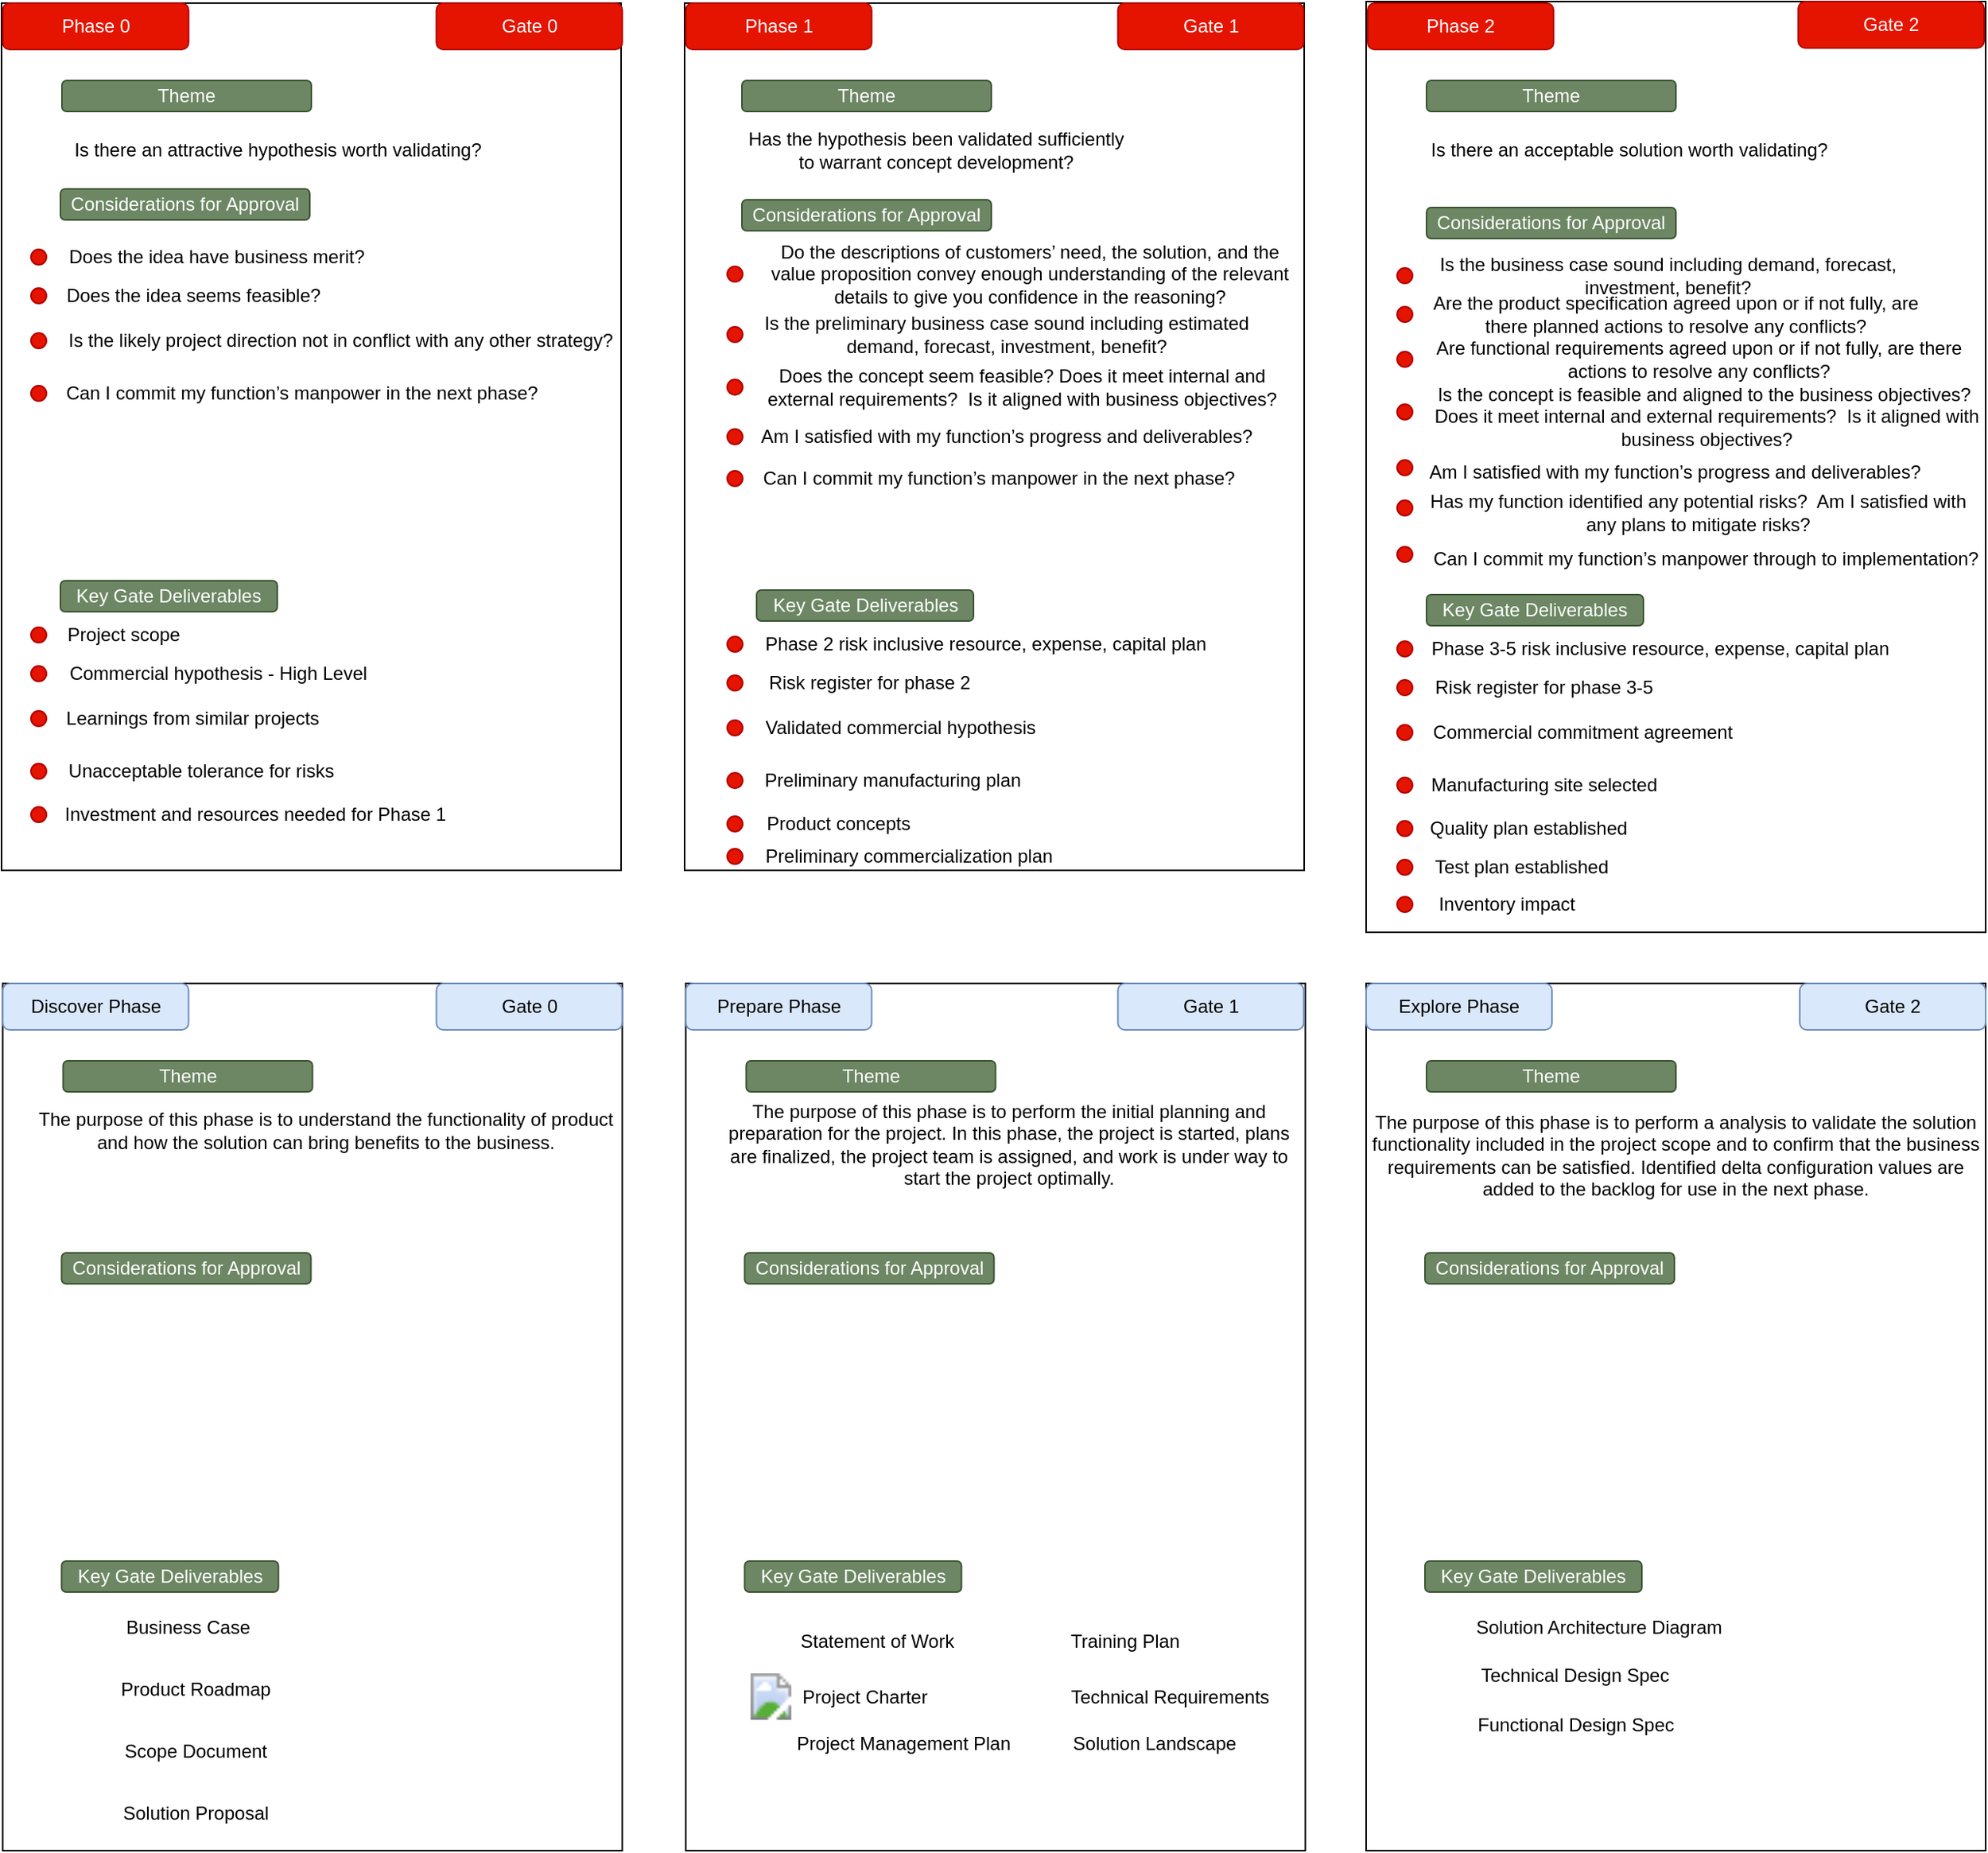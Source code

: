 <mxfile version="21.6.2" type="github">
  <diagram name="Page-1" id="pNQiBkeibn6qI7dJQPxl">
    <mxGraphModel dx="1190" dy="912" grid="1" gridSize="10" guides="1" tooltips="1" connect="1" arrows="1" fold="1" page="1" pageScale="1" pageWidth="850" pageHeight="1100" math="0" shadow="0">
      <root>
        <mxCell id="0" />
        <mxCell id="1" parent="0" />
        <mxCell id="GhYkBc8JFWrLMJiVdWdc-1" value="" style="rounded=0;whiteSpace=wrap;html=1;" vertex="1" parent="1">
          <mxGeometry x="1360" y="41" width="400" height="560" as="geometry" />
        </mxCell>
        <mxCell id="GhYkBc8JFWrLMJiVdWdc-2" value="" style="rounded=0;whiteSpace=wrap;html=1;" vertex="1" parent="1">
          <mxGeometry x="919" y="41" width="400" height="560" as="geometry" />
        </mxCell>
        <mxCell id="GhYkBc8JFWrLMJiVdWdc-3" value="Gate 0" style="rounded=1;whiteSpace=wrap;html=1;fillColor=#e51400;strokeColor=#B20000;fontColor=#ffffff;" vertex="1" parent="1">
          <mxGeometry x="1199.75" y="41" width="120" height="30" as="geometry" />
        </mxCell>
        <mxCell id="GhYkBc8JFWrLMJiVdWdc-4" value="" style="ellipse;whiteSpace=wrap;html=1;aspect=fixed;fillColor=#e51400;strokeColor=#B20000;fontColor=#ffffff;" vertex="1" parent="1">
          <mxGeometry x="938" y="444" width="10" height="10" as="geometry" />
        </mxCell>
        <mxCell id="GhYkBc8JFWrLMJiVdWdc-5" value="Project scope" style="text;html=1;strokeColor=none;fillColor=none;align=center;verticalAlign=middle;whiteSpace=wrap;rounded=0;" vertex="1" parent="1">
          <mxGeometry x="958" y="434" width="80" height="30" as="geometry" />
        </mxCell>
        <mxCell id="GhYkBc8JFWrLMJiVdWdc-6" value="" style="ellipse;whiteSpace=wrap;html=1;aspect=fixed;fillColor=#e51400;strokeColor=#B20000;fontColor=#ffffff;" vertex="1" parent="1">
          <mxGeometry x="938" y="469" width="10" height="10" as="geometry" />
        </mxCell>
        <mxCell id="GhYkBc8JFWrLMJiVdWdc-7" value="Commercial hypothesis - High Level" style="text;html=1;strokeColor=none;fillColor=none;align=center;verticalAlign=middle;whiteSpace=wrap;rounded=0;" vertex="1" parent="1">
          <mxGeometry x="958" y="459" width="202" height="30" as="geometry" />
        </mxCell>
        <mxCell id="GhYkBc8JFWrLMJiVdWdc-8" value="" style="ellipse;whiteSpace=wrap;html=1;aspect=fixed;fillColor=#e51400;strokeColor=#B20000;fontColor=#ffffff;" vertex="1" parent="1">
          <mxGeometry x="938" y="498" width="10" height="10" as="geometry" />
        </mxCell>
        <mxCell id="GhYkBc8JFWrLMJiVdWdc-9" value="Learnings from similar projects" style="text;html=1;strokeColor=none;fillColor=none;align=center;verticalAlign=middle;whiteSpace=wrap;rounded=0;" vertex="1" parent="1">
          <mxGeometry x="958" y="488" width="169" height="30" as="geometry" />
        </mxCell>
        <mxCell id="GhYkBc8JFWrLMJiVdWdc-10" value="" style="ellipse;whiteSpace=wrap;html=1;aspect=fixed;fillColor=#e51400;strokeColor=#B20000;fontColor=#ffffff;" vertex="1" parent="1">
          <mxGeometry x="938" y="532" width="10" height="10" as="geometry" />
        </mxCell>
        <mxCell id="GhYkBc8JFWrLMJiVdWdc-11" value="Unacceptable tolerance for risks" style="text;html=1;strokeColor=none;fillColor=none;align=center;verticalAlign=middle;whiteSpace=wrap;rounded=0;" vertex="1" parent="1">
          <mxGeometry x="958" y="522" width="180" height="30" as="geometry" />
        </mxCell>
        <mxCell id="GhYkBc8JFWrLMJiVdWdc-12" value="" style="ellipse;whiteSpace=wrap;html=1;aspect=fixed;fillColor=#e51400;strokeColor=#B20000;fontColor=#ffffff;" vertex="1" parent="1">
          <mxGeometry x="938" y="560" width="10" height="10" as="geometry" />
        </mxCell>
        <mxCell id="GhYkBc8JFWrLMJiVdWdc-13" value="Investment and resources needed for Phase 1" style="text;html=1;strokeColor=none;fillColor=none;align=center;verticalAlign=middle;whiteSpace=wrap;rounded=0;" vertex="1" parent="1">
          <mxGeometry x="958" y="550" width="250" height="30" as="geometry" />
        </mxCell>
        <mxCell id="GhYkBc8JFWrLMJiVdWdc-14" value="Key Gate Deliverables" style="rounded=1;whiteSpace=wrap;html=1;fillColor=#6d8764;fontColor=#ffffff;strokeColor=#3A5431;" vertex="1" parent="1">
          <mxGeometry x="957" y="414" width="140" height="20" as="geometry" />
        </mxCell>
        <mxCell id="GhYkBc8JFWrLMJiVdWdc-15" value="" style="ellipse;whiteSpace=wrap;html=1;aspect=fixed;fillColor=#e51400;strokeColor=#B20000;fontColor=#ffffff;" vertex="1" parent="1">
          <mxGeometry x="938" y="200" width="10" height="10" as="geometry" />
        </mxCell>
        <mxCell id="GhYkBc8JFWrLMJiVdWdc-16" value="Does the idea have business merit?" style="text;html=1;strokeColor=none;fillColor=none;align=center;verticalAlign=middle;whiteSpace=wrap;rounded=0;" vertex="1" parent="1">
          <mxGeometry x="958" y="190" width="200" height="30" as="geometry" />
        </mxCell>
        <mxCell id="GhYkBc8JFWrLMJiVdWdc-17" value="" style="ellipse;whiteSpace=wrap;html=1;aspect=fixed;fillColor=#e51400;strokeColor=#B20000;fontColor=#ffffff;" vertex="1" parent="1">
          <mxGeometry x="938" y="225" width="10" height="10" as="geometry" />
        </mxCell>
        <mxCell id="GhYkBc8JFWrLMJiVdWdc-18" value="Does the idea seems feasible?" style="text;html=1;strokeColor=none;fillColor=none;align=center;verticalAlign=middle;whiteSpace=wrap;rounded=0;" vertex="1" parent="1">
          <mxGeometry x="958" y="215" width="170" height="30" as="geometry" />
        </mxCell>
        <mxCell id="GhYkBc8JFWrLMJiVdWdc-19" value="" style="ellipse;whiteSpace=wrap;html=1;aspect=fixed;fillColor=#e51400;strokeColor=#B20000;fontColor=#ffffff;" vertex="1" parent="1">
          <mxGeometry x="938" y="254" width="10" height="10" as="geometry" />
        </mxCell>
        <mxCell id="GhYkBc8JFWrLMJiVdWdc-20" value="Is the likely project direction not in conflict with any other strategy?" style="text;html=1;strokeColor=none;fillColor=none;align=center;verticalAlign=middle;whiteSpace=wrap;rounded=0;" vertex="1" parent="1">
          <mxGeometry x="958" y="244" width="360" height="30" as="geometry" />
        </mxCell>
        <mxCell id="GhYkBc8JFWrLMJiVdWdc-21" value="" style="ellipse;whiteSpace=wrap;html=1;aspect=fixed;fillColor=#e51400;strokeColor=#B20000;fontColor=#ffffff;" vertex="1" parent="1">
          <mxGeometry x="938" y="288" width="10" height="10" as="geometry" />
        </mxCell>
        <mxCell id="GhYkBc8JFWrLMJiVdWdc-22" value="Can I commit my function’s manpower in the next phase?" style="text;html=1;strokeColor=none;fillColor=none;align=center;verticalAlign=middle;whiteSpace=wrap;rounded=0;" vertex="1" parent="1">
          <mxGeometry x="958" y="278" width="310" height="30" as="geometry" />
        </mxCell>
        <mxCell id="GhYkBc8JFWrLMJiVdWdc-23" value="Considerations for Approval" style="rounded=1;whiteSpace=wrap;html=1;fillColor=#6d8764;fontColor=#ffffff;strokeColor=#3A5431;" vertex="1" parent="1">
          <mxGeometry x="957" y="161" width="161" height="20" as="geometry" />
        </mxCell>
        <mxCell id="GhYkBc8JFWrLMJiVdWdc-24" value="Gate 1" style="rounded=1;whiteSpace=wrap;html=1;fillColor=#e51400;strokeColor=#B20000;fontColor=#ffffff;" vertex="1" parent="1">
          <mxGeometry x="1639.75" y="41" width="120" height="30" as="geometry" />
        </mxCell>
        <mxCell id="GhYkBc8JFWrLMJiVdWdc-25" value="" style="ellipse;whiteSpace=wrap;html=1;aspect=fixed;fillColor=#e51400;strokeColor=#B20000;fontColor=#ffffff;" vertex="1" parent="1">
          <mxGeometry x="1387.5" y="450" width="10" height="10" as="geometry" />
        </mxCell>
        <mxCell id="GhYkBc8JFWrLMJiVdWdc-26" value="Phase 2 risk inclusive resource, expense, capital plan" style="text;html=1;strokeColor=none;fillColor=none;align=center;verticalAlign=middle;whiteSpace=wrap;rounded=0;" vertex="1" parent="1">
          <mxGeometry x="1407.5" y="440" width="292.5" height="30" as="geometry" />
        </mxCell>
        <mxCell id="GhYkBc8JFWrLMJiVdWdc-27" value="" style="ellipse;whiteSpace=wrap;html=1;aspect=fixed;fillColor=#e51400;strokeColor=#B20000;fontColor=#ffffff;" vertex="1" parent="1">
          <mxGeometry x="1387.5" y="475" width="10" height="10" as="geometry" />
        </mxCell>
        <mxCell id="GhYkBc8JFWrLMJiVdWdc-28" value="Risk register for phase 2" style="text;html=1;strokeColor=none;fillColor=none;align=center;verticalAlign=middle;whiteSpace=wrap;rounded=0;" vertex="1" parent="1">
          <mxGeometry x="1407.5" y="465" width="142.5" height="30" as="geometry" />
        </mxCell>
        <mxCell id="GhYkBc8JFWrLMJiVdWdc-29" value="" style="ellipse;whiteSpace=wrap;html=1;aspect=fixed;fillColor=#e51400;strokeColor=#B20000;fontColor=#ffffff;" vertex="1" parent="1">
          <mxGeometry x="1387.5" y="504" width="10" height="10" as="geometry" />
        </mxCell>
        <mxCell id="GhYkBc8JFWrLMJiVdWdc-30" value="Validated commercial hypothesis" style="text;html=1;strokeColor=none;fillColor=none;align=center;verticalAlign=middle;whiteSpace=wrap;rounded=0;" vertex="1" parent="1">
          <mxGeometry x="1407.5" y="494" width="182.5" height="30" as="geometry" />
        </mxCell>
        <mxCell id="GhYkBc8JFWrLMJiVdWdc-31" value="" style="ellipse;whiteSpace=wrap;html=1;aspect=fixed;fillColor=#e51400;strokeColor=#B20000;fontColor=#ffffff;" vertex="1" parent="1">
          <mxGeometry x="1387.5" y="538" width="10" height="10" as="geometry" />
        </mxCell>
        <mxCell id="GhYkBc8JFWrLMJiVdWdc-32" value="Preliminary manufacturing plan" style="text;html=1;strokeColor=none;fillColor=none;align=center;verticalAlign=middle;whiteSpace=wrap;rounded=0;" vertex="1" parent="1">
          <mxGeometry x="1407.5" y="528" width="172.5" height="30" as="geometry" />
        </mxCell>
        <mxCell id="GhYkBc8JFWrLMJiVdWdc-33" value="" style="ellipse;whiteSpace=wrap;html=1;aspect=fixed;fillColor=#e51400;strokeColor=#B20000;fontColor=#ffffff;" vertex="1" parent="1">
          <mxGeometry x="1387.5" y="566" width="10" height="10" as="geometry" />
        </mxCell>
        <mxCell id="GhYkBc8JFWrLMJiVdWdc-34" value="Product concepts" style="text;html=1;strokeColor=none;fillColor=none;align=center;verticalAlign=middle;whiteSpace=wrap;rounded=0;" vertex="1" parent="1">
          <mxGeometry x="1407.5" y="556" width="102.5" height="30" as="geometry" />
        </mxCell>
        <mxCell id="GhYkBc8JFWrLMJiVdWdc-35" value="Key Gate Deliverables" style="rounded=1;whiteSpace=wrap;html=1;fillColor=#6d8764;fontColor=#ffffff;strokeColor=#3A5431;" vertex="1" parent="1">
          <mxGeometry x="1406.5" y="420" width="140" height="20" as="geometry" />
        </mxCell>
        <mxCell id="GhYkBc8JFWrLMJiVdWdc-36" value="" style="ellipse;whiteSpace=wrap;html=1;aspect=fixed;fillColor=#e51400;strokeColor=#B20000;fontColor=#ffffff;" vertex="1" parent="1">
          <mxGeometry x="1387.5" y="211" width="10" height="10" as="geometry" />
        </mxCell>
        <mxCell id="GhYkBc8JFWrLMJiVdWdc-37" value="" style="ellipse;whiteSpace=wrap;html=1;aspect=fixed;fillColor=#e51400;strokeColor=#B20000;fontColor=#ffffff;" vertex="1" parent="1">
          <mxGeometry x="1387.5" y="250" width="10" height="10" as="geometry" />
        </mxCell>
        <mxCell id="GhYkBc8JFWrLMJiVdWdc-38" value="Is the preliminary business case sound including estimated demand, forecast, investment, benefit?" style="text;html=1;strokeColor=none;fillColor=none;align=center;verticalAlign=middle;whiteSpace=wrap;rounded=0;" vertex="1" parent="1">
          <mxGeometry x="1407.5" y="240" width="320" height="30" as="geometry" />
        </mxCell>
        <mxCell id="GhYkBc8JFWrLMJiVdWdc-39" value="" style="ellipse;whiteSpace=wrap;html=1;aspect=fixed;fillColor=#e51400;strokeColor=#B20000;fontColor=#ffffff;" vertex="1" parent="1">
          <mxGeometry x="1387.5" y="284" width="10" height="10" as="geometry" />
        </mxCell>
        <mxCell id="GhYkBc8JFWrLMJiVdWdc-40" value="Does the concept seem feasible? Does it meet internal and external requirements?&amp;nbsp; Is it aligned with business objectives?" style="text;html=1;strokeColor=none;fillColor=none;align=center;verticalAlign=middle;whiteSpace=wrap;rounded=0;" vertex="1" parent="1">
          <mxGeometry x="1407.5" y="274" width="340" height="30" as="geometry" />
        </mxCell>
        <mxCell id="GhYkBc8JFWrLMJiVdWdc-41" value="" style="ellipse;whiteSpace=wrap;html=1;aspect=fixed;fillColor=#e51400;strokeColor=#B20000;fontColor=#ffffff;" vertex="1" parent="1">
          <mxGeometry x="1387.5" y="316" width="10" height="10" as="geometry" />
        </mxCell>
        <mxCell id="GhYkBc8JFWrLMJiVdWdc-42" value="Am I satisfied with my function’s progress and deliverables?" style="text;html=1;strokeColor=none;fillColor=none;align=center;verticalAlign=middle;whiteSpace=wrap;rounded=0;" vertex="1" parent="1">
          <mxGeometry x="1407.5" y="306" width="320" height="30" as="geometry" />
        </mxCell>
        <mxCell id="GhYkBc8JFWrLMJiVdWdc-43" value="Considerations for Approval" style="rounded=1;whiteSpace=wrap;html=1;fillColor=#6d8764;fontColor=#ffffff;strokeColor=#3A5431;" vertex="1" parent="1">
          <mxGeometry x="1397" y="168" width="161" height="20" as="geometry" />
        </mxCell>
        <mxCell id="GhYkBc8JFWrLMJiVdWdc-44" value="" style="rounded=0;whiteSpace=wrap;html=1;" vertex="1" parent="1">
          <mxGeometry x="1800" y="40" width="400" height="601" as="geometry" />
        </mxCell>
        <mxCell id="GhYkBc8JFWrLMJiVdWdc-45" value="Gate 2" style="rounded=1;whiteSpace=wrap;html=1;fillColor=#e51400;strokeColor=#B20000;fontColor=#ffffff;" vertex="1" parent="1">
          <mxGeometry x="2079" y="40" width="120" height="30" as="geometry" />
        </mxCell>
        <mxCell id="GhYkBc8JFWrLMJiVdWdc-46" value="" style="ellipse;whiteSpace=wrap;html=1;aspect=fixed;fillColor=#e51400;strokeColor=#B20000;fontColor=#ffffff;" vertex="1" parent="1">
          <mxGeometry x="1820" y="453" width="10" height="10" as="geometry" />
        </mxCell>
        <mxCell id="GhYkBc8JFWrLMJiVdWdc-47" value="Phase 3-5 risk inclusive resource, expense, capital plan" style="text;html=1;strokeColor=none;fillColor=none;align=center;verticalAlign=middle;whiteSpace=wrap;rounded=0;" vertex="1" parent="1">
          <mxGeometry x="1840" y="443" width="300" height="30" as="geometry" />
        </mxCell>
        <mxCell id="GhYkBc8JFWrLMJiVdWdc-48" value="" style="ellipse;whiteSpace=wrap;html=1;aspect=fixed;fillColor=#e51400;strokeColor=#B20000;fontColor=#ffffff;" vertex="1" parent="1">
          <mxGeometry x="1820" y="478" width="10" height="10" as="geometry" />
        </mxCell>
        <mxCell id="GhYkBc8JFWrLMJiVdWdc-49" value="Risk register for phase 3-5" style="text;html=1;strokeColor=none;fillColor=none;align=center;verticalAlign=middle;whiteSpace=wrap;rounded=0;" vertex="1" parent="1">
          <mxGeometry x="1840" y="468" width="150" height="30" as="geometry" />
        </mxCell>
        <mxCell id="GhYkBc8JFWrLMJiVdWdc-50" value="" style="ellipse;whiteSpace=wrap;html=1;aspect=fixed;fillColor=#e51400;strokeColor=#B20000;fontColor=#ffffff;" vertex="1" parent="1">
          <mxGeometry x="1820" y="507" width="10" height="10" as="geometry" />
        </mxCell>
        <mxCell id="GhYkBc8JFWrLMJiVdWdc-51" value="Commercial commitment agreement" style="text;html=1;strokeColor=none;fillColor=none;align=center;verticalAlign=middle;whiteSpace=wrap;rounded=0;" vertex="1" parent="1">
          <mxGeometry x="1840" y="497" width="200" height="30" as="geometry" />
        </mxCell>
        <mxCell id="GhYkBc8JFWrLMJiVdWdc-52" value="" style="ellipse;whiteSpace=wrap;html=1;aspect=fixed;fillColor=#e51400;strokeColor=#B20000;fontColor=#ffffff;" vertex="1" parent="1">
          <mxGeometry x="1820" y="541" width="10" height="10" as="geometry" />
        </mxCell>
        <mxCell id="GhYkBc8JFWrLMJiVdWdc-53" value="Manufacturing site selected" style="text;html=1;strokeColor=none;fillColor=none;align=center;verticalAlign=middle;whiteSpace=wrap;rounded=0;" vertex="1" parent="1">
          <mxGeometry x="1840" y="531" width="150" height="30" as="geometry" />
        </mxCell>
        <mxCell id="GhYkBc8JFWrLMJiVdWdc-54" value="" style="ellipse;whiteSpace=wrap;html=1;aspect=fixed;fillColor=#e51400;strokeColor=#B20000;fontColor=#ffffff;" vertex="1" parent="1">
          <mxGeometry x="1820" y="569" width="10" height="10" as="geometry" />
        </mxCell>
        <mxCell id="GhYkBc8JFWrLMJiVdWdc-55" value="Quality plan established" style="text;html=1;strokeColor=none;fillColor=none;align=center;verticalAlign=middle;whiteSpace=wrap;rounded=0;" vertex="1" parent="1">
          <mxGeometry x="1840" y="559" width="130" height="30" as="geometry" />
        </mxCell>
        <mxCell id="GhYkBc8JFWrLMJiVdWdc-56" value="Key Gate Deliverables" style="rounded=1;whiteSpace=wrap;html=1;fillColor=#6d8764;fontColor=#ffffff;strokeColor=#3A5431;" vertex="1" parent="1">
          <mxGeometry x="1839" y="423" width="140" height="20" as="geometry" />
        </mxCell>
        <mxCell id="GhYkBc8JFWrLMJiVdWdc-57" value="" style="ellipse;whiteSpace=wrap;html=1;aspect=fixed;fillColor=#e51400;strokeColor=#B20000;fontColor=#ffffff;" vertex="1" parent="1">
          <mxGeometry x="1820" y="212" width="10" height="10" as="geometry" />
        </mxCell>
        <mxCell id="GhYkBc8JFWrLMJiVdWdc-58" value="Is the business case sound including demand, forecast, investment, benefit?" style="text;html=1;strokeColor=none;fillColor=none;align=center;verticalAlign=middle;whiteSpace=wrap;rounded=0;" vertex="1" parent="1">
          <mxGeometry x="1840" y="202" width="310" height="30" as="geometry" />
        </mxCell>
        <mxCell id="GhYkBc8JFWrLMJiVdWdc-59" value="" style="ellipse;whiteSpace=wrap;html=1;aspect=fixed;fillColor=#e51400;strokeColor=#B20000;fontColor=#ffffff;" vertex="1" parent="1">
          <mxGeometry x="1820" y="237" width="10" height="10" as="geometry" />
        </mxCell>
        <mxCell id="GhYkBc8JFWrLMJiVdWdc-60" value="Are the product specification agreed upon or if not fully, are there planned actions to resolve any conflicts?" style="text;html=1;strokeColor=none;fillColor=none;align=center;verticalAlign=middle;whiteSpace=wrap;rounded=0;" vertex="1" parent="1">
          <mxGeometry x="1840" y="227" width="320" height="30" as="geometry" />
        </mxCell>
        <mxCell id="GhYkBc8JFWrLMJiVdWdc-61" value="" style="ellipse;whiteSpace=wrap;html=1;aspect=fixed;fillColor=#e51400;strokeColor=#B20000;fontColor=#ffffff;" vertex="1" parent="1">
          <mxGeometry x="1820" y="266" width="10" height="10" as="geometry" />
        </mxCell>
        <mxCell id="GhYkBc8JFWrLMJiVdWdc-62" value="Are functional requirements agreed upon or if not fully, are there actions to resolve any conflicts?" style="text;html=1;strokeColor=none;fillColor=none;align=center;verticalAlign=middle;whiteSpace=wrap;rounded=0;" vertex="1" parent="1">
          <mxGeometry x="1840" y="256" width="350" height="30" as="geometry" />
        </mxCell>
        <mxCell id="GhYkBc8JFWrLMJiVdWdc-63" value="" style="ellipse;whiteSpace=wrap;html=1;aspect=fixed;fillColor=#e51400;strokeColor=#B20000;fontColor=#ffffff;" vertex="1" parent="1">
          <mxGeometry x="1820" y="300" width="10" height="10" as="geometry" />
        </mxCell>
        <mxCell id="GhYkBc8JFWrLMJiVdWdc-64" value="Is the concept is feasible and aligned to the business objectives?&amp;nbsp; Does it meet internal and external requirements?&amp;nbsp; Is it aligned with business objectives?" style="text;html=1;strokeColor=none;fillColor=none;align=center;verticalAlign=middle;whiteSpace=wrap;rounded=0;" vertex="1" parent="1">
          <mxGeometry x="1840" y="293" width="360" height="30" as="geometry" />
        </mxCell>
        <mxCell id="GhYkBc8JFWrLMJiVdWdc-65" value="Considerations for Approval" style="rounded=1;whiteSpace=wrap;html=1;fillColor=#6d8764;fontColor=#ffffff;strokeColor=#3A5431;" vertex="1" parent="1">
          <mxGeometry x="1839" y="173" width="161" height="20" as="geometry" />
        </mxCell>
        <mxCell id="GhYkBc8JFWrLMJiVdWdc-66" value="" style="ellipse;whiteSpace=wrap;html=1;aspect=fixed;fillColor=#e51400;strokeColor=#B20000;fontColor=#ffffff;" vertex="1" parent="1">
          <mxGeometry x="1387.5" y="343" width="10" height="10" as="geometry" />
        </mxCell>
        <mxCell id="GhYkBc8JFWrLMJiVdWdc-67" value="Can I commit my function’s manpower in the next phase?" style="text;html=1;strokeColor=none;fillColor=none;align=center;verticalAlign=middle;whiteSpace=wrap;rounded=0;" vertex="1" parent="1">
          <mxGeometry x="1407.5" y="333" width="310" height="30" as="geometry" />
        </mxCell>
        <mxCell id="GhYkBc8JFWrLMJiVdWdc-68" value="Do the descriptions of customers’ need, the solution, and the value proposition convey enough understanding of the relevant details to give you confidence in the reasoning?" style="text;html=1;strokeColor=none;fillColor=none;align=center;verticalAlign=middle;whiteSpace=wrap;rounded=0;" vertex="1" parent="1">
          <mxGeometry x="1407.5" y="201" width="350" height="30" as="geometry" />
        </mxCell>
        <mxCell id="GhYkBc8JFWrLMJiVdWdc-69" value="Theme" style="rounded=1;whiteSpace=wrap;html=1;fillColor=#6d8764;fontColor=#ffffff;strokeColor=#3A5431;" vertex="1" parent="1">
          <mxGeometry x="958" y="91" width="161" height="20" as="geometry" />
        </mxCell>
        <mxCell id="GhYkBc8JFWrLMJiVdWdc-70" value="Is there an attractive hypothesis worth validating?" style="text;html=1;strokeColor=none;fillColor=none;align=center;verticalAlign=middle;whiteSpace=wrap;rounded=0;" vertex="1" parent="1">
          <mxGeometry x="957" y="121" width="281" height="30" as="geometry" />
        </mxCell>
        <mxCell id="GhYkBc8JFWrLMJiVdWdc-71" value="Theme" style="rounded=1;whiteSpace=wrap;html=1;fillColor=#6d8764;fontColor=#ffffff;strokeColor=#3A5431;" vertex="1" parent="1">
          <mxGeometry x="1397" y="91" width="161" height="20" as="geometry" />
        </mxCell>
        <mxCell id="GhYkBc8JFWrLMJiVdWdc-72" value="Has the hypothesis been validated sufficiently to warrant concept development?" style="text;html=1;strokeColor=none;fillColor=none;align=center;verticalAlign=middle;whiteSpace=wrap;rounded=0;" vertex="1" parent="1">
          <mxGeometry x="1397" y="121" width="251" height="30" as="geometry" />
        </mxCell>
        <mxCell id="GhYkBc8JFWrLMJiVdWdc-73" value="Theme" style="rounded=1;whiteSpace=wrap;html=1;fillColor=#6d8764;fontColor=#ffffff;strokeColor=#3A5431;" vertex="1" parent="1">
          <mxGeometry x="1839" y="91" width="161" height="20" as="geometry" />
        </mxCell>
        <mxCell id="GhYkBc8JFWrLMJiVdWdc-74" value="Is there an acceptable solution worth validating?" style="text;html=1;strokeColor=none;fillColor=none;align=center;verticalAlign=middle;whiteSpace=wrap;rounded=0;" vertex="1" parent="1">
          <mxGeometry x="1840" y="121" width="260" height="30" as="geometry" />
        </mxCell>
        <mxCell id="GhYkBc8JFWrLMJiVdWdc-75" value="" style="ellipse;whiteSpace=wrap;html=1;aspect=fixed;fillColor=#e51400;strokeColor=#B20000;fontColor=#ffffff;" vertex="1" parent="1">
          <mxGeometry x="1820" y="336" width="10" height="10" as="geometry" />
        </mxCell>
        <mxCell id="GhYkBc8JFWrLMJiVdWdc-76" value="Am I satisfied with my function’s progress and deliverables?" style="text;html=1;strokeColor=none;fillColor=none;align=center;verticalAlign=middle;whiteSpace=wrap;rounded=0;" vertex="1" parent="1">
          <mxGeometry x="1839" y="329" width="321" height="30" as="geometry" />
        </mxCell>
        <mxCell id="GhYkBc8JFWrLMJiVdWdc-77" value="" style="ellipse;whiteSpace=wrap;html=1;aspect=fixed;fillColor=#e51400;strokeColor=#B20000;fontColor=#ffffff;" vertex="1" parent="1">
          <mxGeometry x="1820" y="362" width="10" height="10" as="geometry" />
        </mxCell>
        <mxCell id="GhYkBc8JFWrLMJiVdWdc-78" value="Has my function identified any potential risks?&amp;nbsp; Am I satisfied with any plans to mitigate risks?" style="text;html=1;strokeColor=none;fillColor=none;align=center;verticalAlign=middle;whiteSpace=wrap;rounded=0;" vertex="1" parent="1">
          <mxGeometry x="1839" y="355" width="351" height="30" as="geometry" />
        </mxCell>
        <mxCell id="GhYkBc8JFWrLMJiVdWdc-79" value="" style="ellipse;whiteSpace=wrap;html=1;aspect=fixed;fillColor=#e51400;strokeColor=#B20000;fontColor=#ffffff;" vertex="1" parent="1">
          <mxGeometry x="1820" y="392" width="10" height="10" as="geometry" />
        </mxCell>
        <mxCell id="GhYkBc8JFWrLMJiVdWdc-80" value="Can I commit my function’s manpower through to implementation?" style="text;html=1;strokeColor=none;fillColor=none;align=center;verticalAlign=middle;whiteSpace=wrap;rounded=0;" vertex="1" parent="1">
          <mxGeometry x="1839" y="385" width="361" height="30" as="geometry" />
        </mxCell>
        <mxCell id="GhYkBc8JFWrLMJiVdWdc-81" value="" style="ellipse;whiteSpace=wrap;html=1;aspect=fixed;fillColor=#e51400;strokeColor=#B20000;fontColor=#ffffff;" vertex="1" parent="1">
          <mxGeometry x="1387.5" y="587" width="10" height="10" as="geometry" />
        </mxCell>
        <mxCell id="GhYkBc8JFWrLMJiVdWdc-82" value="Preliminary commercialization plan" style="text;html=1;strokeColor=none;fillColor=none;align=center;verticalAlign=middle;whiteSpace=wrap;rounded=0;" vertex="1" parent="1">
          <mxGeometry x="1408.5" y="577" width="191.5" height="30" as="geometry" />
        </mxCell>
        <mxCell id="GhYkBc8JFWrLMJiVdWdc-83" value="" style="ellipse;whiteSpace=wrap;html=1;aspect=fixed;fillColor=#e51400;strokeColor=#B20000;fontColor=#ffffff;" vertex="1" parent="1">
          <mxGeometry x="1820" y="594" width="10" height="10" as="geometry" />
        </mxCell>
        <mxCell id="GhYkBc8JFWrLMJiVdWdc-84" value="Test plan established" style="text;html=1;strokeColor=none;fillColor=none;align=center;verticalAlign=middle;whiteSpace=wrap;rounded=0;" vertex="1" parent="1">
          <mxGeometry x="1841" y="584" width="119" height="30" as="geometry" />
        </mxCell>
        <mxCell id="GhYkBc8JFWrLMJiVdWdc-85" value="" style="ellipse;whiteSpace=wrap;html=1;aspect=fixed;fillColor=#e51400;strokeColor=#B20000;fontColor=#ffffff;" vertex="1" parent="1">
          <mxGeometry x="1820" y="618" width="10" height="10" as="geometry" />
        </mxCell>
        <mxCell id="GhYkBc8JFWrLMJiVdWdc-86" value="Inventory impact" style="text;html=1;strokeColor=none;fillColor=none;align=center;verticalAlign=middle;whiteSpace=wrap;rounded=0;" vertex="1" parent="1">
          <mxGeometry x="1840.75" y="608" width="100" height="30" as="geometry" />
        </mxCell>
        <mxCell id="GhYkBc8JFWrLMJiVdWdc-87" value="" style="rounded=0;whiteSpace=wrap;html=1;" vertex="1" parent="1">
          <mxGeometry x="919.75" y="674" width="400" height="560" as="geometry" />
        </mxCell>
        <mxCell id="GhYkBc8JFWrLMJiVdWdc-88" value="Gate 0" style="rounded=1;whiteSpace=wrap;html=1;fillColor=#dae8fc;strokeColor=#6c8ebf;" vertex="1" parent="1">
          <mxGeometry x="1199.75" y="674" width="120" height="30" as="geometry" />
        </mxCell>
        <mxCell id="GhYkBc8JFWrLMJiVdWdc-89" value="Key Gate Deliverables" style="rounded=1;whiteSpace=wrap;html=1;fillColor=#6d8764;fontColor=#ffffff;strokeColor=#3A5431;" vertex="1" parent="1">
          <mxGeometry x="957.75" y="1047" width="140" height="20" as="geometry" />
        </mxCell>
        <mxCell id="GhYkBc8JFWrLMJiVdWdc-90" value="Considerations for Approval" style="rounded=1;whiteSpace=wrap;html=1;fillColor=#6d8764;fontColor=#ffffff;strokeColor=#3A5431;" vertex="1" parent="1">
          <mxGeometry x="957.75" y="848" width="161" height="20" as="geometry" />
        </mxCell>
        <mxCell id="GhYkBc8JFWrLMJiVdWdc-91" value="Theme" style="rounded=1;whiteSpace=wrap;html=1;fillColor=#6d8764;fontColor=#ffffff;strokeColor=#3A5431;" vertex="1" parent="1">
          <mxGeometry x="958.75" y="724" width="161" height="20" as="geometry" />
        </mxCell>
        <mxCell id="GhYkBc8JFWrLMJiVdWdc-92" value="The purpose of this phase is to understand the functionality of product and how the solution can bring benefits to the business." style="text;html=1;strokeColor=none;fillColor=none;align=center;verticalAlign=middle;whiteSpace=wrap;rounded=0;" vertex="1" parent="1">
          <mxGeometry x="941.75" y="754" width="373" height="30" as="geometry" />
        </mxCell>
        <mxCell id="GhYkBc8JFWrLMJiVdWdc-93" value="Business Case" style="text;html=1;strokeColor=none;fillColor=none;align=center;verticalAlign=middle;whiteSpace=wrap;rounded=0;" vertex="1" parent="1">
          <mxGeometry x="993.75" y="1075" width="91" height="30" as="geometry" />
        </mxCell>
        <mxCell id="GhYkBc8JFWrLMJiVdWdc-94" value="Product Roadmap" style="text;html=1;strokeColor=none;fillColor=none;align=center;verticalAlign=middle;whiteSpace=wrap;rounded=0;" vertex="1" parent="1">
          <mxGeometry x="993.75" y="1115" width="101" height="30" as="geometry" />
        </mxCell>
        <mxCell id="GhYkBc8JFWrLMJiVdWdc-95" value="" style="shape=image;imageAspect=0;aspect=fixed;verticalLabelPosition=bottom;verticalAlign=top;image=https://spoprod-a.akamaihd.net/files/fabric/assets/item-types/32/pptx.svg;" vertex="1" parent="1">
          <mxGeometry x="958.75" y="1115" width="30" height="30" as="geometry" />
        </mxCell>
        <mxCell id="GhYkBc8JFWrLMJiVdWdc-96" value="" style="shape=image;imageAspect=0;aspect=fixed;verticalLabelPosition=bottom;verticalAlign=top;image=https://spoprod-a.akamaihd.net/files/fabric/assets/item-types/32/zip.svg;" vertex="1" parent="1">
          <mxGeometry x="958.75" y="1074" width="30" height="30" as="geometry" />
        </mxCell>
        <mxCell id="GhYkBc8JFWrLMJiVdWdc-97" value="" style="shape=image;imageAspect=0;aspect=fixed;verticalLabelPosition=bottom;verticalAlign=top;image=https://spoprod-a.akamaihd.net/files/fabric/assets/item-types/32/docx.svg;" vertex="1" parent="1">
          <mxGeometry x="958.75" y="1155" width="30" height="30" as="geometry" />
        </mxCell>
        <mxCell id="GhYkBc8JFWrLMJiVdWdc-98" value="Scope Document" style="text;html=1;strokeColor=none;fillColor=none;align=center;verticalAlign=middle;whiteSpace=wrap;rounded=0;" vertex="1" parent="1">
          <mxGeometry x="993.75" y="1155" width="101" height="30" as="geometry" />
        </mxCell>
        <mxCell id="GhYkBc8JFWrLMJiVdWdc-99" value="" style="shape=image;imageAspect=0;aspect=fixed;verticalLabelPosition=bottom;verticalAlign=top;image=https://spoprod-a.akamaihd.net/files/fabric/assets/item-types/32/docx.svg;" vertex="1" parent="1">
          <mxGeometry x="958.75" y="1195" width="30" height="30" as="geometry" />
        </mxCell>
        <mxCell id="GhYkBc8JFWrLMJiVdWdc-100" value="Solution Proposal" style="text;html=1;strokeColor=none;fillColor=none;align=center;verticalAlign=middle;whiteSpace=wrap;rounded=0;" vertex="1" parent="1">
          <mxGeometry x="993.75" y="1195" width="101" height="30" as="geometry" />
        </mxCell>
        <mxCell id="GhYkBc8JFWrLMJiVdWdc-101" value="" style="rounded=0;whiteSpace=wrap;html=1;" vertex="1" parent="1">
          <mxGeometry x="1360.75" y="674" width="400" height="560" as="geometry" />
        </mxCell>
        <mxCell id="GhYkBc8JFWrLMJiVdWdc-102" value="Gate 1" style="rounded=1;whiteSpace=wrap;html=1;fillColor=#dae8fc;strokeColor=#6c8ebf;" vertex="1" parent="1">
          <mxGeometry x="1639.75" y="674" width="120" height="30" as="geometry" />
        </mxCell>
        <mxCell id="GhYkBc8JFWrLMJiVdWdc-103" value="Key Gate Deliverables" style="rounded=1;whiteSpace=wrap;html=1;fillColor=#6d8764;fontColor=#ffffff;strokeColor=#3A5431;" vertex="1" parent="1">
          <mxGeometry x="1398.75" y="1047" width="140" height="20" as="geometry" />
        </mxCell>
        <mxCell id="GhYkBc8JFWrLMJiVdWdc-104" value="Considerations for Approval" style="rounded=1;whiteSpace=wrap;html=1;fillColor=#6d8764;fontColor=#ffffff;strokeColor=#3A5431;" vertex="1" parent="1">
          <mxGeometry x="1398.75" y="848" width="161" height="20" as="geometry" />
        </mxCell>
        <mxCell id="GhYkBc8JFWrLMJiVdWdc-105" value="Theme" style="rounded=1;whiteSpace=wrap;html=1;fillColor=#6d8764;fontColor=#ffffff;strokeColor=#3A5431;" vertex="1" parent="1">
          <mxGeometry x="1399.75" y="724" width="161" height="20" as="geometry" />
        </mxCell>
        <mxCell id="GhYkBc8JFWrLMJiVdWdc-106" value="The purpose of this phase is to perform the initial planning and preparation for the project. In this phase, the project is started, plans are finalized, the project team is assigned, and work is under way to start the project optimally." style="text;html=1;strokeColor=none;fillColor=none;align=center;verticalAlign=middle;whiteSpace=wrap;rounded=0;" vertex="1" parent="1">
          <mxGeometry x="1382.75" y="763" width="373" height="30" as="geometry" />
        </mxCell>
        <mxCell id="GhYkBc8JFWrLMJiVdWdc-107" value="Project Charter" style="text;html=1;strokeColor=none;fillColor=none;align=center;verticalAlign=middle;whiteSpace=wrap;rounded=0;" vertex="1" parent="1">
          <mxGeometry x="1430.75" y="1119.5" width="91" height="30" as="geometry" />
        </mxCell>
        <mxCell id="GhYkBc8JFWrLMJiVdWdc-108" value="" style="image;aspect=fixed;html=1;points=[];align=center;fontSize=12;image=https://spoprod-a.akamaihd.net/files/fabric/assets/item-types/32/html.svg;" vertex="1" parent="1">
          <mxGeometry x="1400.75" y="1119.5" width="30" height="30" as="geometry" />
        </mxCell>
        <mxCell id="GhYkBc8JFWrLMJiVdWdc-109" value="" style="shape=image;imageAspect=0;aspect=fixed;verticalLabelPosition=bottom;verticalAlign=top;image=https://spoprod-a.akamaihd.net/files/fabric/assets/item-types/32/mpp.svg;" vertex="1" parent="1">
          <mxGeometry x="1400.75" y="1149.5" width="30" height="30" as="geometry" />
        </mxCell>
        <mxCell id="GhYkBc8JFWrLMJiVdWdc-110" value="Project Management Plan" style="text;html=1;strokeColor=none;fillColor=none;align=center;verticalAlign=middle;whiteSpace=wrap;rounded=0;" vertex="1" parent="1">
          <mxGeometry x="1430.75" y="1149.5" width="141" height="30" as="geometry" />
        </mxCell>
        <mxCell id="GhYkBc8JFWrLMJiVdWdc-111" value="" style="shape=image;imageAspect=0;aspect=fixed;verticalLabelPosition=bottom;verticalAlign=top;image=https://spoprod-a.akamaihd.net/files/fabric/assets/item-types/32/mpp.svg;" vertex="1" parent="1">
          <mxGeometry x="1574.75" y="1083.5" width="30" height="30" as="geometry" />
        </mxCell>
        <mxCell id="GhYkBc8JFWrLMJiVdWdc-112" value="Training Plan" style="text;html=1;strokeColor=none;fillColor=none;align=center;verticalAlign=middle;whiteSpace=wrap;rounded=0;" vertex="1" parent="1">
          <mxGeometry x="1604.75" y="1083.5" width="79" height="30" as="geometry" />
        </mxCell>
        <mxCell id="GhYkBc8JFWrLMJiVdWdc-113" value="" style="shape=image;imageAspect=0;aspect=fixed;verticalLabelPosition=bottom;verticalAlign=top;image=https://spoprod-a.akamaihd.net/files/fabric/assets/item-types/32/docx.svg;" vertex="1" parent="1">
          <mxGeometry x="1574.75" y="1119.5" width="30" height="30" as="geometry" />
        </mxCell>
        <mxCell id="GhYkBc8JFWrLMJiVdWdc-114" value="Technical Requirements" style="text;html=1;strokeColor=none;fillColor=none;align=center;verticalAlign=middle;whiteSpace=wrap;rounded=0;" vertex="1" parent="1">
          <mxGeometry x="1604.75" y="1119.5" width="137" height="30" as="geometry" />
        </mxCell>
        <mxCell id="GhYkBc8JFWrLMJiVdWdc-115" value="" style="shape=image;imageAspect=0;aspect=fixed;verticalLabelPosition=bottom;verticalAlign=top;image=https://spoprod-a.akamaihd.net/files/fabric/assets/item-types/32/vsdx.svg;" vertex="1" parent="1">
          <mxGeometry x="1574.75" y="1149.5" width="30" height="30" as="geometry" />
        </mxCell>
        <mxCell id="GhYkBc8JFWrLMJiVdWdc-116" value="Solution Landscape" style="text;html=1;strokeColor=none;fillColor=none;align=center;verticalAlign=middle;whiteSpace=wrap;rounded=0;" vertex="1" parent="1">
          <mxGeometry x="1604.75" y="1149.5" width="117" height="30" as="geometry" />
        </mxCell>
        <mxCell id="GhYkBc8JFWrLMJiVdWdc-117" value="" style="shape=image;imageAspect=0;aspect=fixed;verticalLabelPosition=bottom;verticalAlign=top;image=https://spoprod-a.akamaihd.net/files/fabric/assets/item-types/32/docx.svg;" vertex="1" parent="1">
          <mxGeometry x="1400.75" y="1083.5" width="30" height="30" as="geometry" />
        </mxCell>
        <mxCell id="GhYkBc8JFWrLMJiVdWdc-118" value="Statement of Work" style="text;html=1;strokeColor=none;fillColor=none;align=center;verticalAlign=middle;whiteSpace=wrap;rounded=0;" vertex="1" parent="1">
          <mxGeometry x="1430.75" y="1083.5" width="107" height="30" as="geometry" />
        </mxCell>
        <mxCell id="GhYkBc8JFWrLMJiVdWdc-119" value="" style="rounded=0;whiteSpace=wrap;html=1;" vertex="1" parent="1">
          <mxGeometry x="1800" y="674" width="400" height="560" as="geometry" />
        </mxCell>
        <mxCell id="GhYkBc8JFWrLMJiVdWdc-120" value="Gate 2" style="rounded=1;whiteSpace=wrap;html=1;fillColor=#dae8fc;strokeColor=#6c8ebf;" vertex="1" parent="1">
          <mxGeometry x="2080" y="674" width="120" height="30" as="geometry" />
        </mxCell>
        <mxCell id="GhYkBc8JFWrLMJiVdWdc-121" value="Key Gate Deliverables" style="rounded=1;whiteSpace=wrap;html=1;fillColor=#6d8764;fontColor=#ffffff;strokeColor=#3A5431;" vertex="1" parent="1">
          <mxGeometry x="1838" y="1047" width="140" height="20" as="geometry" />
        </mxCell>
        <mxCell id="GhYkBc8JFWrLMJiVdWdc-122" value="Considerations for Approval" style="rounded=1;whiteSpace=wrap;html=1;fillColor=#6d8764;fontColor=#ffffff;strokeColor=#3A5431;" vertex="1" parent="1">
          <mxGeometry x="1838" y="848" width="161" height="20" as="geometry" />
        </mxCell>
        <mxCell id="GhYkBc8JFWrLMJiVdWdc-123" value="Theme" style="rounded=1;whiteSpace=wrap;html=1;fillColor=#6d8764;fontColor=#ffffff;strokeColor=#3A5431;" vertex="1" parent="1">
          <mxGeometry x="1839" y="724" width="161" height="20" as="geometry" />
        </mxCell>
        <mxCell id="GhYkBc8JFWrLMJiVdWdc-124" value="The purpose of this phase is to perform a analysis to validate the solution functionality included in the project scope and to confirm that the business requirements can be satisfied. Identified delta configuration values are added to the backlog for use in the next phase." style="text;html=1;strokeColor=none;fillColor=none;align=center;verticalAlign=middle;whiteSpace=wrap;rounded=0;" vertex="1" parent="1">
          <mxGeometry x="1801" y="770" width="398" height="30" as="geometry" />
        </mxCell>
        <mxCell id="GhYkBc8JFWrLMJiVdWdc-125" value="Discover Phase" style="rounded=1;whiteSpace=wrap;html=1;fillColor=#dae8fc;strokeColor=#6c8ebf;" vertex="1" parent="1">
          <mxGeometry x="919.75" y="674" width="120" height="30" as="geometry" />
        </mxCell>
        <mxCell id="GhYkBc8JFWrLMJiVdWdc-126" value="Prepare Phase" style="rounded=1;whiteSpace=wrap;html=1;fillColor=#dae8fc;strokeColor=#6c8ebf;" vertex="1" parent="1">
          <mxGeometry x="1360.75" y="674" width="120" height="30" as="geometry" />
        </mxCell>
        <mxCell id="GhYkBc8JFWrLMJiVdWdc-127" value="Explore Phase" style="rounded=1;whiteSpace=wrap;html=1;fillColor=#dae8fc;strokeColor=#6c8ebf;" vertex="1" parent="1">
          <mxGeometry x="1800" y="674" width="120" height="30" as="geometry" />
        </mxCell>
        <mxCell id="GhYkBc8JFWrLMJiVdWdc-128" value="" style="shape=image;imageAspect=0;aspect=fixed;verticalLabelPosition=bottom;verticalAlign=top;image=https://spoprod-a.akamaihd.net/files/fabric/assets/item-types/32/docx.svg;" vertex="1" parent="1">
          <mxGeometry x="1839" y="1106" width="30" height="30" as="geometry" />
        </mxCell>
        <mxCell id="GhYkBc8JFWrLMJiVdWdc-129" value="Technical Design Spec" style="text;html=1;strokeColor=none;fillColor=none;align=center;verticalAlign=middle;whiteSpace=wrap;rounded=0;" vertex="1" parent="1">
          <mxGeometry x="1869" y="1106" width="131.5" height="30" as="geometry" />
        </mxCell>
        <mxCell id="GhYkBc8JFWrLMJiVdWdc-130" value="" style="shape=image;imageAspect=0;aspect=fixed;verticalLabelPosition=bottom;verticalAlign=top;image=https://spoprod-a.akamaihd.net/files/fabric/assets/item-types/32/vsdx.svg;" vertex="1" parent="1">
          <mxGeometry x="1839" y="1075" width="30" height="30" as="geometry" />
        </mxCell>
        <mxCell id="GhYkBc8JFWrLMJiVdWdc-131" value="Solution Architecture Diagram" style="text;html=1;strokeColor=none;fillColor=none;align=center;verticalAlign=middle;whiteSpace=wrap;rounded=0;" vertex="1" parent="1">
          <mxGeometry x="1869" y="1075" width="162.5" height="30" as="geometry" />
        </mxCell>
        <mxCell id="GhYkBc8JFWrLMJiVdWdc-132" value="" style="shape=image;imageAspect=0;aspect=fixed;verticalLabelPosition=bottom;verticalAlign=top;image=https://spoprod-a.akamaihd.net/files/fabric/assets/item-types/32/docx.svg;" vertex="1" parent="1">
          <mxGeometry x="1839" y="1138" width="30" height="30" as="geometry" />
        </mxCell>
        <mxCell id="GhYkBc8JFWrLMJiVdWdc-133" value="Functional Design Spec" style="text;html=1;strokeColor=none;fillColor=none;align=center;verticalAlign=middle;whiteSpace=wrap;rounded=0;" vertex="1" parent="1">
          <mxGeometry x="1869" y="1138" width="132.5" height="30" as="geometry" />
        </mxCell>
        <mxCell id="GhYkBc8JFWrLMJiVdWdc-134" value="Phase 0" style="rounded=1;whiteSpace=wrap;html=1;fillColor=#e51400;strokeColor=#B20000;fontColor=#ffffff;" vertex="1" parent="1">
          <mxGeometry x="919.75" y="41" width="120" height="30" as="geometry" />
        </mxCell>
        <mxCell id="GhYkBc8JFWrLMJiVdWdc-135" value="Phase 1" style="rounded=1;whiteSpace=wrap;html=1;fillColor=#e51400;strokeColor=#B20000;fontColor=#ffffff;" vertex="1" parent="1">
          <mxGeometry x="1360.75" y="41" width="120" height="30" as="geometry" />
        </mxCell>
        <mxCell id="GhYkBc8JFWrLMJiVdWdc-136" value="Phase 2" style="rounded=1;whiteSpace=wrap;html=1;fillColor=#e51400;strokeColor=#B20000;fontColor=#ffffff;" vertex="1" parent="1">
          <mxGeometry x="1801" y="41" width="120" height="30" as="geometry" />
        </mxCell>
      </root>
    </mxGraphModel>
  </diagram>
</mxfile>
